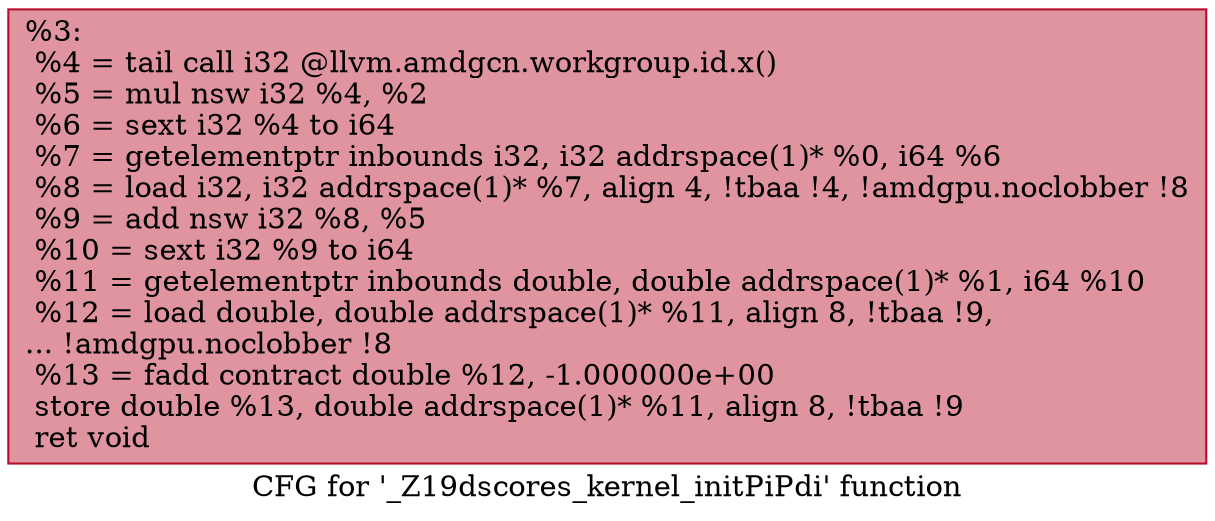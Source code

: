 digraph "CFG for '_Z19dscores_kernel_initPiPdi' function" {
	label="CFG for '_Z19dscores_kernel_initPiPdi' function";

	Node0x5e8dd40 [shape=record,color="#b70d28ff", style=filled, fillcolor="#b70d2870",label="{%3:\l  %4 = tail call i32 @llvm.amdgcn.workgroup.id.x()\l  %5 = mul nsw i32 %4, %2\l  %6 = sext i32 %4 to i64\l  %7 = getelementptr inbounds i32, i32 addrspace(1)* %0, i64 %6\l  %8 = load i32, i32 addrspace(1)* %7, align 4, !tbaa !4, !amdgpu.noclobber !8\l  %9 = add nsw i32 %8, %5\l  %10 = sext i32 %9 to i64\l  %11 = getelementptr inbounds double, double addrspace(1)* %1, i64 %10\l  %12 = load double, double addrspace(1)* %11, align 8, !tbaa !9,\l... !amdgpu.noclobber !8\l  %13 = fadd contract double %12, -1.000000e+00\l  store double %13, double addrspace(1)* %11, align 8, !tbaa !9\l  ret void\l}"];
}
